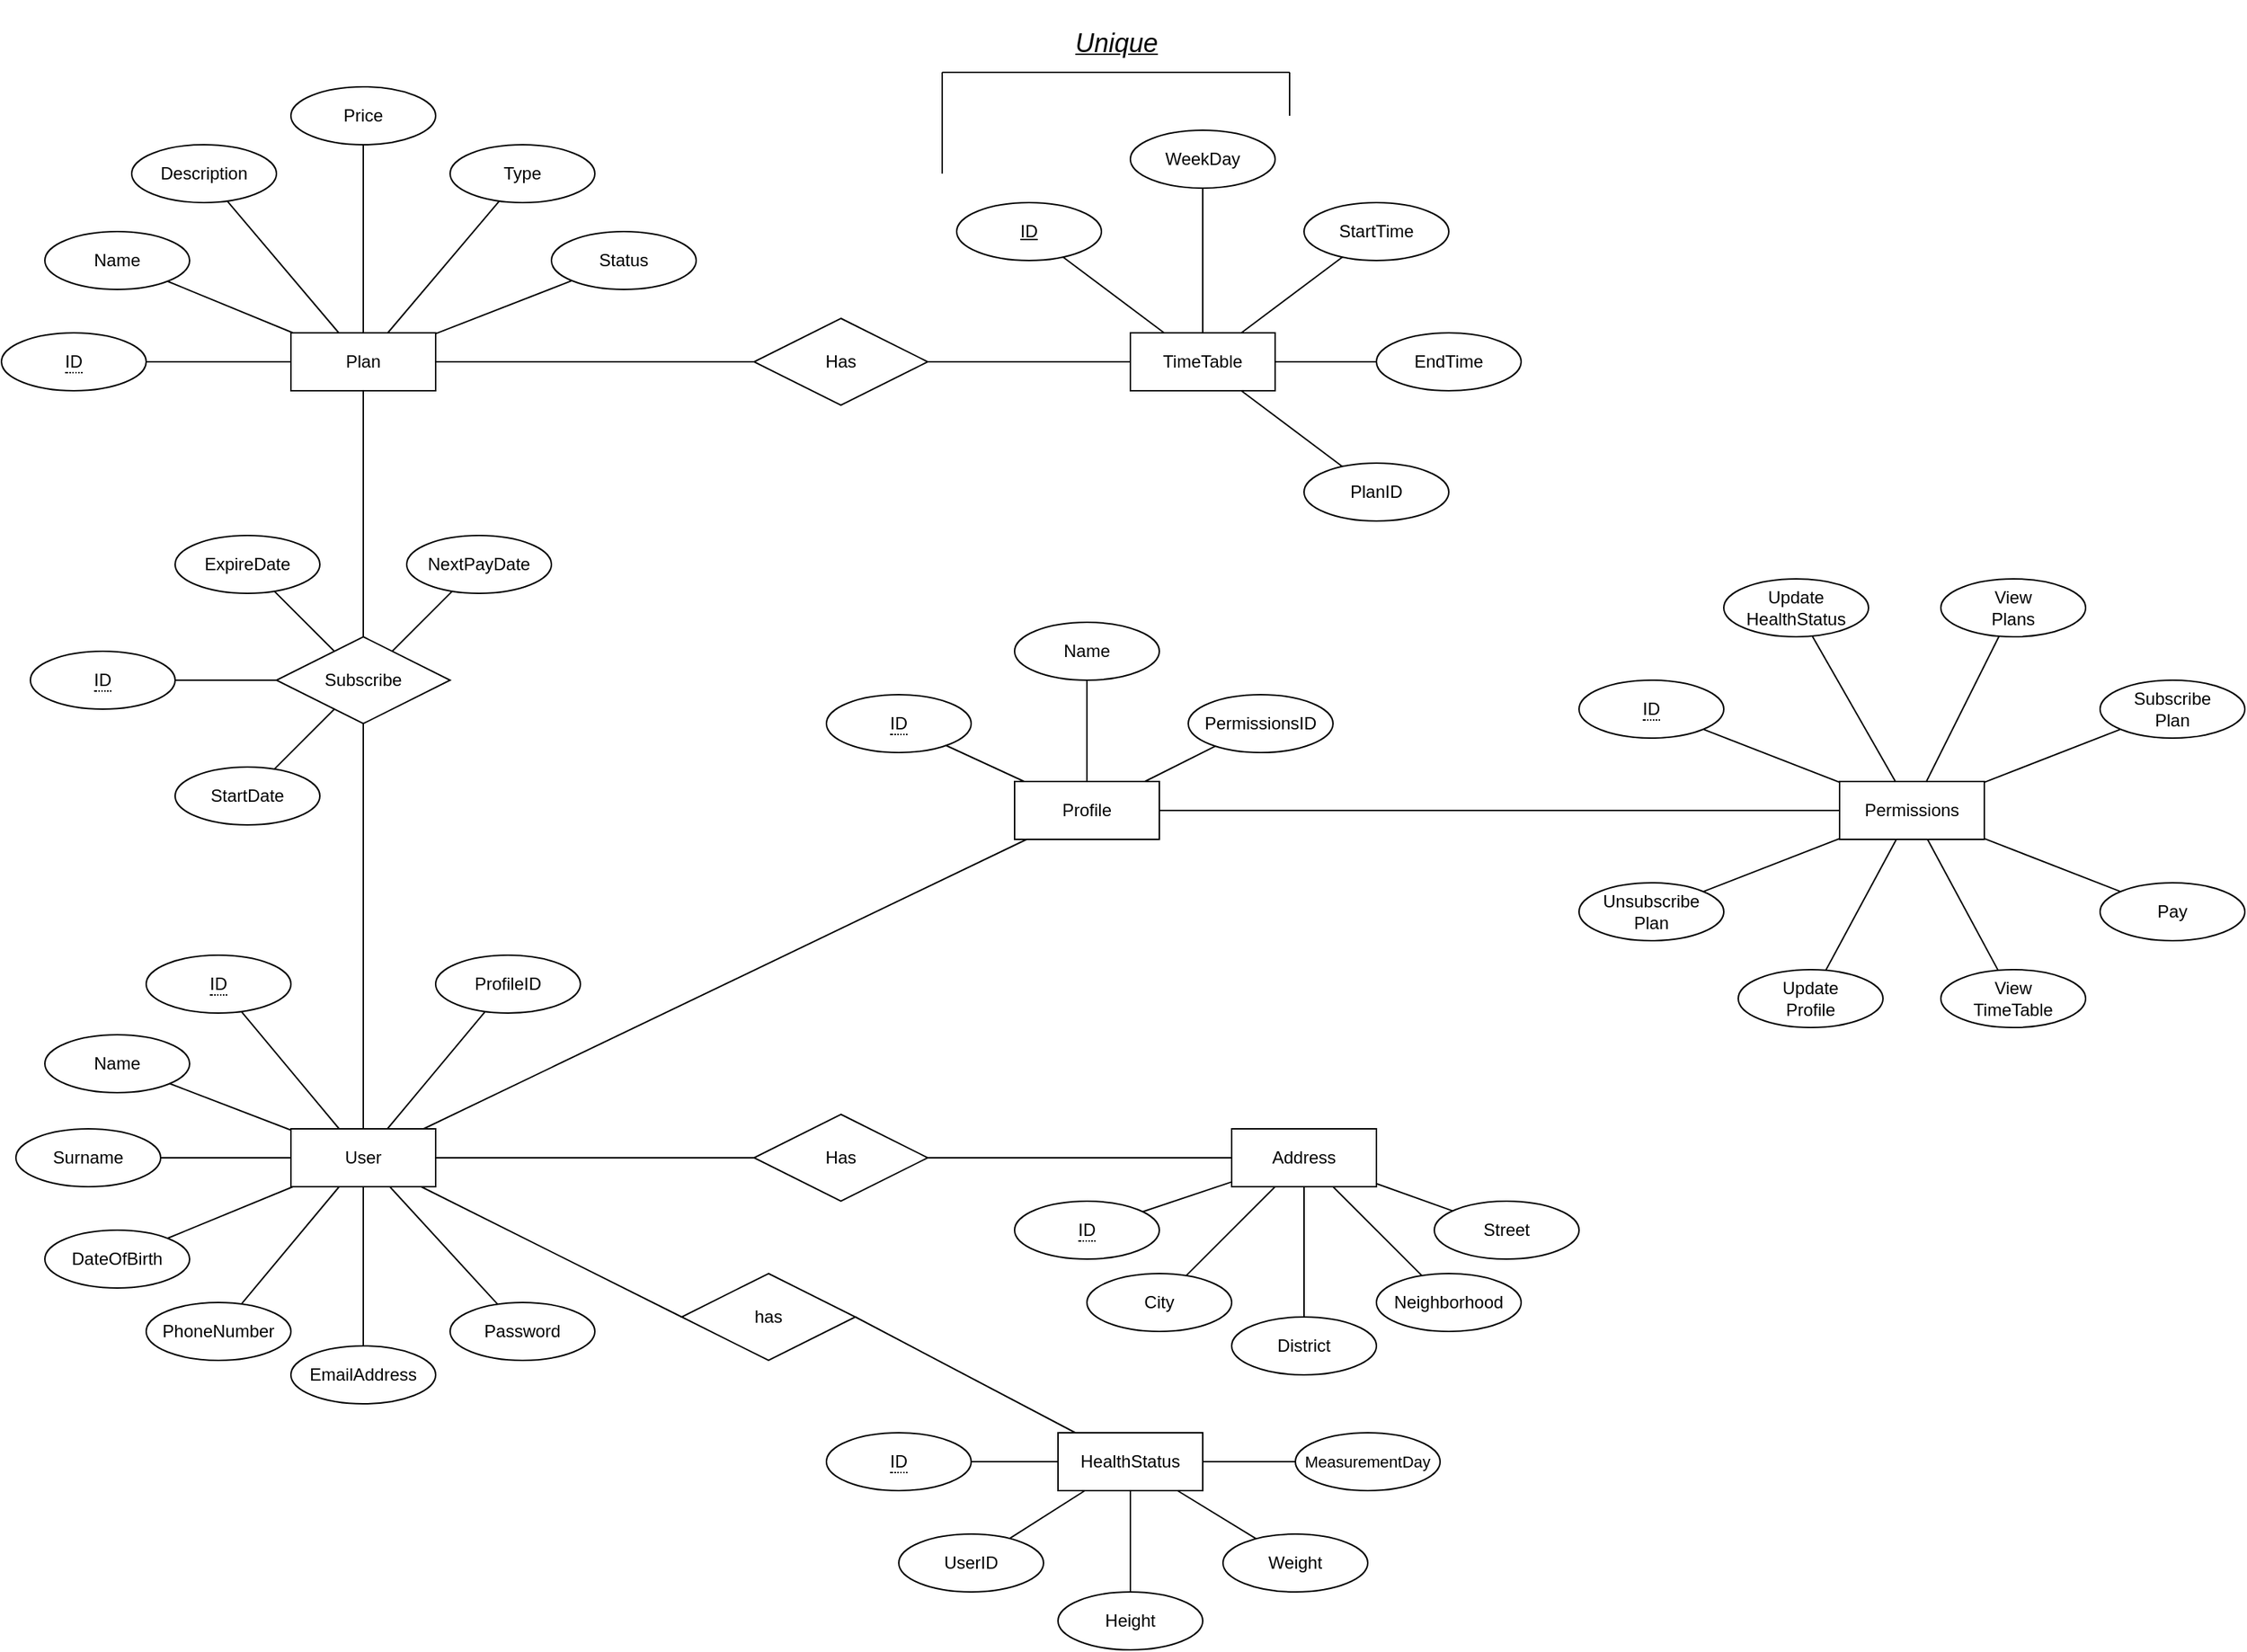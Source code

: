 <mxfile version="22.1.11" type="github">
  <diagram name="Page-1" id="OYEd1laLnUiEeWxBfotK">
    <mxGraphModel dx="2047" dy="1782" grid="1" gridSize="10" guides="1" tooltips="1" connect="1" arrows="1" fold="1" page="1" pageScale="1" pageWidth="827" pageHeight="1169" math="0" shadow="0">
      <root>
        <mxCell id="0" />
        <mxCell id="1" parent="0" />
        <mxCell id="ZsojzR8B1eiomDhqGxiO-1" value="User" style="whiteSpace=wrap;html=1;align=center;" parent="1" vertex="1">
          <mxGeometry x="-280" y="630" width="100" height="40" as="geometry" />
        </mxCell>
        <mxCell id="ZsojzR8B1eiomDhqGxiO-2" value="" style="endArrow=none;html=1;rounded=0;" parent="1" source="ZsojzR8B1eiomDhqGxiO-3" target="ZsojzR8B1eiomDhqGxiO-1" edge="1">
          <mxGeometry relative="1" as="geometry">
            <mxPoint x="-340" y="650" as="sourcePoint" />
            <mxPoint x="-190" y="700" as="targetPoint" />
          </mxGeometry>
        </mxCell>
        <mxCell id="ZsojzR8B1eiomDhqGxiO-3" value="&lt;span style=&quot;border-bottom: 1px dotted&quot;&gt;ID&lt;/span&gt;" style="ellipse;whiteSpace=wrap;html=1;align=center;" parent="1" vertex="1">
          <mxGeometry x="-380" y="510" width="100" height="40" as="geometry" />
        </mxCell>
        <mxCell id="ZsojzR8B1eiomDhqGxiO-4" value="Surname" style="ellipse;whiteSpace=wrap;html=1;align=center;" parent="1" vertex="1">
          <mxGeometry x="-470" y="630" width="100" height="40" as="geometry" />
        </mxCell>
        <mxCell id="ZsojzR8B1eiomDhqGxiO-5" value="" style="endArrow=none;html=1;rounded=0;" parent="1" source="ZsojzR8B1eiomDhqGxiO-4" target="ZsojzR8B1eiomDhqGxiO-1" edge="1">
          <mxGeometry relative="1" as="geometry">
            <mxPoint x="-400" y="720" as="sourcePoint" />
            <mxPoint x="-240" y="720" as="targetPoint" />
          </mxGeometry>
        </mxCell>
        <mxCell id="ZsojzR8B1eiomDhqGxiO-6" value="DateOfBirth" style="ellipse;whiteSpace=wrap;html=1;align=center;" parent="1" vertex="1">
          <mxGeometry x="-450" y="700" width="100" height="40" as="geometry" />
        </mxCell>
        <mxCell id="ZsojzR8B1eiomDhqGxiO-7" value="" style="endArrow=none;html=1;rounded=0;" parent="1" source="ZsojzR8B1eiomDhqGxiO-6" target="ZsojzR8B1eiomDhqGxiO-1" edge="1">
          <mxGeometry relative="1" as="geometry">
            <mxPoint x="-304" y="741" as="sourcePoint" />
            <mxPoint x="-255" y="681" as="targetPoint" />
          </mxGeometry>
        </mxCell>
        <mxCell id="ZsojzR8B1eiomDhqGxiO-8" value="EmailAddress" style="ellipse;whiteSpace=wrap;html=1;align=center;" parent="1" vertex="1">
          <mxGeometry x="-280" y="780" width="100" height="40" as="geometry" />
        </mxCell>
        <mxCell id="ZsojzR8B1eiomDhqGxiO-9" value="" style="endArrow=none;html=1;rounded=0;" parent="1" source="ZsojzR8B1eiomDhqGxiO-8" target="ZsojzR8B1eiomDhqGxiO-1" edge="1">
          <mxGeometry relative="1" as="geometry">
            <mxPoint x="-303" y="713" as="sourcePoint" />
            <mxPoint x="-251" y="680" as="targetPoint" />
          </mxGeometry>
        </mxCell>
        <mxCell id="ZsojzR8B1eiomDhqGxiO-10" value="PhoneNumber" style="ellipse;whiteSpace=wrap;html=1;align=center;" parent="1" vertex="1">
          <mxGeometry x="-380" y="750" width="100" height="40" as="geometry" />
        </mxCell>
        <mxCell id="ZsojzR8B1eiomDhqGxiO-11" value="" style="endArrow=none;html=1;rounded=0;" parent="1" source="ZsojzR8B1eiomDhqGxiO-1" target="ZsojzR8B1eiomDhqGxiO-10" edge="1">
          <mxGeometry relative="1" as="geometry">
            <mxPoint x="-170" y="650" as="sourcePoint" />
            <mxPoint x="-110" y="649.89" as="targetPoint" />
          </mxGeometry>
        </mxCell>
        <mxCell id="ZsojzR8B1eiomDhqGxiO-12" value="Name" style="ellipse;whiteSpace=wrap;html=1;align=center;" parent="1" vertex="1">
          <mxGeometry x="-450" y="565" width="100" height="40" as="geometry" />
        </mxCell>
        <mxCell id="ZsojzR8B1eiomDhqGxiO-13" value="" style="endArrow=none;html=1;rounded=0;" parent="1" source="ZsojzR8B1eiomDhqGxiO-12" target="ZsojzR8B1eiomDhqGxiO-1" edge="1">
          <mxGeometry relative="1" as="geometry">
            <mxPoint x="-320" y="660" as="sourcePoint" />
            <mxPoint x="-270" y="660" as="targetPoint" />
          </mxGeometry>
        </mxCell>
        <mxCell id="ZsojzR8B1eiomDhqGxiO-16" value="" style="endArrow=none;html=1;rounded=0;" parent="1" source="ZsojzR8B1eiomDhqGxiO-1" target="ZsojzR8B1eiomDhqGxiO-17" edge="1">
          <mxGeometry relative="1" as="geometry">
            <mxPoint x="-150" y="580" as="sourcePoint" />
            <mxPoint x="50" y="650" as="targetPoint" />
          </mxGeometry>
        </mxCell>
        <mxCell id="ZsojzR8B1eiomDhqGxiO-17" value="Has" style="shape=rhombus;perimeter=rhombusPerimeter;whiteSpace=wrap;html=1;align=center;" parent="1" vertex="1">
          <mxGeometry x="40" y="620" width="120" height="60" as="geometry" />
        </mxCell>
        <mxCell id="ZsojzR8B1eiomDhqGxiO-18" value="Address" style="whiteSpace=wrap;html=1;align=center;" parent="1" vertex="1">
          <mxGeometry x="370" y="630" width="100" height="40" as="geometry" />
        </mxCell>
        <mxCell id="ZsojzR8B1eiomDhqGxiO-19" value="" style="endArrow=none;html=1;rounded=0;" parent="1" source="ZsojzR8B1eiomDhqGxiO-17" target="ZsojzR8B1eiomDhqGxiO-18" edge="1">
          <mxGeometry relative="1" as="geometry">
            <mxPoint x="140" y="650" as="sourcePoint" />
            <mxPoint x="80" y="660" as="targetPoint" />
          </mxGeometry>
        </mxCell>
        <mxCell id="ZsojzR8B1eiomDhqGxiO-20" value="District" style="ellipse;whiteSpace=wrap;html=1;align=center;" parent="1" vertex="1">
          <mxGeometry x="370" y="760" width="100" height="40" as="geometry" />
        </mxCell>
        <mxCell id="ZsojzR8B1eiomDhqGxiO-21" value="Street" style="ellipse;whiteSpace=wrap;html=1;align=center;" parent="1" vertex="1">
          <mxGeometry x="510" y="680" width="100" height="40" as="geometry" />
        </mxCell>
        <mxCell id="ZsojzR8B1eiomDhqGxiO-22" value="City" style="ellipse;whiteSpace=wrap;html=1;align=center;" parent="1" vertex="1">
          <mxGeometry x="270" y="730" width="100" height="40" as="geometry" />
        </mxCell>
        <mxCell id="ZsojzR8B1eiomDhqGxiO-23" value="&lt;span style=&quot;border-bottom: 1px dotted&quot;&gt;ID&lt;/span&gt;" style="ellipse;whiteSpace=wrap;html=1;align=center;" parent="1" vertex="1">
          <mxGeometry x="220" y="680" width="100" height="40" as="geometry" />
        </mxCell>
        <mxCell id="ZsojzR8B1eiomDhqGxiO-24" value="Neighborhood" style="ellipse;whiteSpace=wrap;html=1;align=center;" parent="1" vertex="1">
          <mxGeometry x="470" y="730" width="100" height="40" as="geometry" />
        </mxCell>
        <mxCell id="ZsojzR8B1eiomDhqGxiO-25" value="" style="endArrow=none;html=1;rounded=0;" parent="1" source="ZsojzR8B1eiomDhqGxiO-23" target="ZsojzR8B1eiomDhqGxiO-18" edge="1">
          <mxGeometry relative="1" as="geometry">
            <mxPoint x="200" y="660" as="sourcePoint" />
            <mxPoint x="380" y="660" as="targetPoint" />
          </mxGeometry>
        </mxCell>
        <mxCell id="ZsojzR8B1eiomDhqGxiO-26" value="" style="endArrow=none;html=1;rounded=0;" parent="1" source="ZsojzR8B1eiomDhqGxiO-22" target="ZsojzR8B1eiomDhqGxiO-18" edge="1">
          <mxGeometry relative="1" as="geometry">
            <mxPoint x="319" y="697" as="sourcePoint" />
            <mxPoint x="380" y="677" as="targetPoint" />
          </mxGeometry>
        </mxCell>
        <mxCell id="ZsojzR8B1eiomDhqGxiO-27" value="" style="endArrow=none;html=1;rounded=0;" parent="1" source="ZsojzR8B1eiomDhqGxiO-20" target="ZsojzR8B1eiomDhqGxiO-18" edge="1">
          <mxGeometry relative="1" as="geometry">
            <mxPoint x="349" y="741" as="sourcePoint" />
            <mxPoint x="410" y="680" as="targetPoint" />
          </mxGeometry>
        </mxCell>
        <mxCell id="ZsojzR8B1eiomDhqGxiO-28" value="" style="endArrow=none;html=1;rounded=0;" parent="1" source="ZsojzR8B1eiomDhqGxiO-24" target="ZsojzR8B1eiomDhqGxiO-18" edge="1">
          <mxGeometry relative="1" as="geometry">
            <mxPoint x="430" y="770" as="sourcePoint" />
            <mxPoint x="430" y="680" as="targetPoint" />
          </mxGeometry>
        </mxCell>
        <mxCell id="ZsojzR8B1eiomDhqGxiO-29" value="" style="endArrow=none;html=1;rounded=0;" parent="1" source="ZsojzR8B1eiomDhqGxiO-21" target="ZsojzR8B1eiomDhqGxiO-18" edge="1">
          <mxGeometry relative="1" as="geometry">
            <mxPoint x="520" y="742" as="sourcePoint" />
            <mxPoint x="452" y="680" as="targetPoint" />
          </mxGeometry>
        </mxCell>
        <mxCell id="ZsojzR8B1eiomDhqGxiO-30" value="Subscribe" style="shape=rhombus;perimeter=rhombusPerimeter;whiteSpace=wrap;html=1;align=center;" parent="1" vertex="1">
          <mxGeometry x="-290" y="290" width="120" height="60" as="geometry" />
        </mxCell>
        <mxCell id="ZsojzR8B1eiomDhqGxiO-31" value="" style="endArrow=none;html=1;rounded=0;" parent="1" source="ZsojzR8B1eiomDhqGxiO-1" target="ZsojzR8B1eiomDhqGxiO-30" edge="1">
          <mxGeometry relative="1" as="geometry">
            <mxPoint x="-170" y="660" as="sourcePoint" />
            <mxPoint x="80" y="660" as="targetPoint" />
          </mxGeometry>
        </mxCell>
        <mxCell id="ZsojzR8B1eiomDhqGxiO-32" value="Plan" style="whiteSpace=wrap;html=1;align=center;" parent="1" vertex="1">
          <mxGeometry x="-280" y="80" width="100" height="40" as="geometry" />
        </mxCell>
        <mxCell id="ZsojzR8B1eiomDhqGxiO-33" value="" style="endArrow=none;html=1;rounded=0;" parent="1" source="ZsojzR8B1eiomDhqGxiO-30" target="ZsojzR8B1eiomDhqGxiO-32" edge="1">
          <mxGeometry relative="1" as="geometry">
            <mxPoint x="-120" y="420" as="sourcePoint" />
            <mxPoint x="-220" y="420" as="targetPoint" />
          </mxGeometry>
        </mxCell>
        <mxCell id="ZsojzR8B1eiomDhqGxiO-34" value="&lt;span style=&quot;border-bottom: 1px dotted&quot;&gt;ID&lt;/span&gt;" style="ellipse;whiteSpace=wrap;html=1;align=center;" parent="1" vertex="1">
          <mxGeometry x="-480" y="80" width="100" height="40" as="geometry" />
        </mxCell>
        <mxCell id="ZsojzR8B1eiomDhqGxiO-35" value="" style="endArrow=none;html=1;rounded=0;" parent="1" source="ZsojzR8B1eiomDhqGxiO-34" target="ZsojzR8B1eiomDhqGxiO-32" edge="1">
          <mxGeometry relative="1" as="geometry">
            <mxPoint x="-390" y="660" as="sourcePoint" />
            <mxPoint x="-270" y="660" as="targetPoint" />
          </mxGeometry>
        </mxCell>
        <mxCell id="ZsojzR8B1eiomDhqGxiO-36" value="Name" style="ellipse;whiteSpace=wrap;html=1;align=center;" parent="1" vertex="1">
          <mxGeometry x="-450" y="10" width="100" height="40" as="geometry" />
        </mxCell>
        <mxCell id="ZsojzR8B1eiomDhqGxiO-37" value="" style="endArrow=none;html=1;rounded=0;" parent="1" source="ZsojzR8B1eiomDhqGxiO-36" target="ZsojzR8B1eiomDhqGxiO-32" edge="1">
          <mxGeometry relative="1" as="geometry">
            <mxPoint x="-380" y="110" as="sourcePoint" />
            <mxPoint x="-270" y="110" as="targetPoint" />
          </mxGeometry>
        </mxCell>
        <mxCell id="ZsojzR8B1eiomDhqGxiO-38" value="Description" style="ellipse;whiteSpace=wrap;html=1;align=center;" parent="1" vertex="1">
          <mxGeometry x="-390" y="-50" width="100" height="40" as="geometry" />
        </mxCell>
        <mxCell id="ZsojzR8B1eiomDhqGxiO-39" value="" style="endArrow=none;html=1;rounded=0;" parent="1" source="ZsojzR8B1eiomDhqGxiO-38" target="ZsojzR8B1eiomDhqGxiO-32" edge="1">
          <mxGeometry relative="1" as="geometry">
            <mxPoint x="-358" y="45" as="sourcePoint" />
            <mxPoint x="-263" y="90" as="targetPoint" />
          </mxGeometry>
        </mxCell>
        <mxCell id="ZsojzR8B1eiomDhqGxiO-40" value="Price" style="ellipse;whiteSpace=wrap;html=1;align=center;" parent="1" vertex="1">
          <mxGeometry x="-280" y="-90" width="100" height="40" as="geometry" />
        </mxCell>
        <mxCell id="ZsojzR8B1eiomDhqGxiO-41" value="" style="endArrow=none;html=1;rounded=0;" parent="1" source="ZsojzR8B1eiomDhqGxiO-40" target="ZsojzR8B1eiomDhqGxiO-32" edge="1">
          <mxGeometry relative="1" as="geometry">
            <mxPoint x="-306" y="-11" as="sourcePoint" />
            <mxPoint x="-234" y="90" as="targetPoint" />
          </mxGeometry>
        </mxCell>
        <mxCell id="ZsojzR8B1eiomDhqGxiO-42" value="Type" style="ellipse;whiteSpace=wrap;html=1;align=center;" parent="1" vertex="1">
          <mxGeometry x="-170" y="-50" width="100" height="40" as="geometry" />
        </mxCell>
        <mxCell id="ZsojzR8B1eiomDhqGxiO-43" value="" style="endArrow=none;html=1;rounded=0;" parent="1" source="ZsojzR8B1eiomDhqGxiO-42" target="ZsojzR8B1eiomDhqGxiO-32" edge="1">
          <mxGeometry relative="1" as="geometry">
            <mxPoint x="-220" y="-40" as="sourcePoint" />
            <mxPoint x="-220" y="90" as="targetPoint" />
          </mxGeometry>
        </mxCell>
        <mxCell id="ZsojzR8B1eiomDhqGxiO-44" value="&lt;span style=&quot;border-bottom: 1px dotted&quot;&gt;ID&lt;/span&gt;" style="ellipse;whiteSpace=wrap;html=1;align=center;" parent="1" vertex="1">
          <mxGeometry x="-460" y="300" width="100" height="40" as="geometry" />
        </mxCell>
        <mxCell id="ZsojzR8B1eiomDhqGxiO-45" value="" style="endArrow=none;html=1;rounded=0;" parent="1" source="ZsojzR8B1eiomDhqGxiO-44" target="ZsojzR8B1eiomDhqGxiO-30" edge="1">
          <mxGeometry relative="1" as="geometry">
            <mxPoint x="-370" y="50" as="sourcePoint" />
            <mxPoint x="-270" y="50" as="targetPoint" />
          </mxGeometry>
        </mxCell>
        <mxCell id="ZsojzR8B1eiomDhqGxiO-46" value="StartDate" style="ellipse;whiteSpace=wrap;html=1;align=center;" parent="1" vertex="1">
          <mxGeometry x="-360" y="380" width="100" height="40" as="geometry" />
        </mxCell>
        <mxCell id="ZsojzR8B1eiomDhqGxiO-47" value="" style="endArrow=none;html=1;rounded=0;" parent="1" source="ZsojzR8B1eiomDhqGxiO-46" target="ZsojzR8B1eiomDhqGxiO-30" edge="1">
          <mxGeometry relative="1" as="geometry">
            <mxPoint x="-370" y="330" as="sourcePoint" />
            <mxPoint x="-280" y="330" as="targetPoint" />
          </mxGeometry>
        </mxCell>
        <mxCell id="ZsojzR8B1eiomDhqGxiO-48" value="ExpireDate" style="ellipse;whiteSpace=wrap;html=1;align=center;" parent="1" vertex="1">
          <mxGeometry x="-360" y="220" width="100" height="40" as="geometry" />
        </mxCell>
        <mxCell id="ZsojzR8B1eiomDhqGxiO-49" value="" style="endArrow=none;html=1;rounded=0;" parent="1" source="ZsojzR8B1eiomDhqGxiO-48" target="ZsojzR8B1eiomDhqGxiO-30" edge="1">
          <mxGeometry relative="1" as="geometry">
            <mxPoint x="-318" y="412" as="sourcePoint" />
            <mxPoint x="-242" y="349" as="targetPoint" />
          </mxGeometry>
        </mxCell>
        <mxCell id="ZsojzR8B1eiomDhqGxiO-50" value="Status" style="ellipse;whiteSpace=wrap;html=1;align=center;" parent="1" vertex="1">
          <mxGeometry x="-100" y="10" width="100" height="40" as="geometry" />
        </mxCell>
        <mxCell id="ZsojzR8B1eiomDhqGxiO-51" value="" style="endArrow=none;html=1;rounded=0;" parent="1" source="ZsojzR8B1eiomDhqGxiO-50" target="ZsojzR8B1eiomDhqGxiO-32" edge="1">
          <mxGeometry relative="1" as="geometry">
            <mxPoint x="-126" y="-1" as="sourcePoint" />
            <mxPoint x="-203" y="90" as="targetPoint" />
          </mxGeometry>
        </mxCell>
        <mxCell id="ZsojzR8B1eiomDhqGxiO-52" value="NextPayDate" style="ellipse;whiteSpace=wrap;html=1;align=center;" parent="1" vertex="1">
          <mxGeometry x="-200" y="220" width="100" height="40" as="geometry" />
        </mxCell>
        <mxCell id="ZsojzR8B1eiomDhqGxiO-55" value="" style="endArrow=none;html=1;rounded=0;" parent="1" source="ZsojzR8B1eiomDhqGxiO-52" target="ZsojzR8B1eiomDhqGxiO-30" edge="1">
          <mxGeometry relative="1" as="geometry">
            <mxPoint x="-122" y="412" as="sourcePoint" />
            <mxPoint x="-197" y="349" as="targetPoint" />
          </mxGeometry>
        </mxCell>
        <mxCell id="25VC9tN5_Tj0nI5pvOWB-1" value="TimeTable" style="whiteSpace=wrap;html=1;align=center;" parent="1" vertex="1">
          <mxGeometry x="300" y="80" width="100" height="40" as="geometry" />
        </mxCell>
        <mxCell id="25VC9tN5_Tj0nI5pvOWB-8" value="EndTime" style="ellipse;whiteSpace=wrap;html=1;align=center;" parent="1" vertex="1">
          <mxGeometry x="470" y="80" width="100" height="40" as="geometry" />
        </mxCell>
        <mxCell id="25VC9tN5_Tj0nI5pvOWB-10" value="" style="endArrow=none;html=1;rounded=0;" parent="1" source="25VC9tN5_Tj0nI5pvOWB-8" target="25VC9tN5_Tj0nI5pvOWB-1" edge="1">
          <mxGeometry relative="1" as="geometry">
            <mxPoint x="520" y="110" as="sourcePoint" />
            <mxPoint x="410" y="110" as="targetPoint" />
          </mxGeometry>
        </mxCell>
        <mxCell id="25VC9tN5_Tj0nI5pvOWB-13" value="StartTime" style="ellipse;whiteSpace=wrap;html=1;align=center;" parent="1" vertex="1">
          <mxGeometry x="420" y="-10" width="100" height="40" as="geometry" />
        </mxCell>
        <mxCell id="25VC9tN5_Tj0nI5pvOWB-14" value="" style="endArrow=none;html=1;rounded=0;" parent="1" source="25VC9tN5_Tj0nI5pvOWB-13" target="25VC9tN5_Tj0nI5pvOWB-1" edge="1">
          <mxGeometry relative="1" as="geometry">
            <mxPoint x="504" y="54" as="sourcePoint" />
            <mxPoint x="410" y="91" as="targetPoint" />
          </mxGeometry>
        </mxCell>
        <mxCell id="25VC9tN5_Tj0nI5pvOWB-17" value="Has" style="shape=rhombus;perimeter=rhombusPerimeter;whiteSpace=wrap;html=1;align=center;" parent="1" vertex="1">
          <mxGeometry x="40" y="70" width="120" height="60" as="geometry" />
        </mxCell>
        <mxCell id="25VC9tN5_Tj0nI5pvOWB-18" value="" style="endArrow=none;html=1;rounded=0;" parent="1" source="25VC9tN5_Tj0nI5pvOWB-17" target="ZsojzR8B1eiomDhqGxiO-32" edge="1">
          <mxGeometry relative="1" as="geometry">
            <mxPoint x="-76" y="54" as="sourcePoint" />
            <mxPoint x="-170" y="91" as="targetPoint" />
          </mxGeometry>
        </mxCell>
        <mxCell id="25VC9tN5_Tj0nI5pvOWB-19" value="" style="endArrow=none;html=1;rounded=0;" parent="1" source="25VC9tN5_Tj0nI5pvOWB-1" target="25VC9tN5_Tj0nI5pvOWB-17" edge="1">
          <mxGeometry relative="1" as="geometry">
            <mxPoint x="40" y="110" as="sourcePoint" />
            <mxPoint x="140" y="100" as="targetPoint" />
          </mxGeometry>
        </mxCell>
        <mxCell id="25VC9tN5_Tj0nI5pvOWB-23" value="WeekDay" style="ellipse;whiteSpace=wrap;html=1;align=center;" parent="1" vertex="1">
          <mxGeometry x="300" y="-60" width="100" height="40" as="geometry" />
        </mxCell>
        <mxCell id="25VC9tN5_Tj0nI5pvOWB-25" value="&lt;u&gt;ID&lt;/u&gt;" style="ellipse;whiteSpace=wrap;html=1;align=center;" parent="1" vertex="1">
          <mxGeometry x="180" y="-10" width="100" height="40" as="geometry" />
        </mxCell>
        <mxCell id="25VC9tN5_Tj0nI5pvOWB-28" value="" style="endArrow=none;html=1;rounded=0;" parent="1" source="25VC9tN5_Tj0nI5pvOWB-25" target="25VC9tN5_Tj0nI5pvOWB-1" edge="1">
          <mxGeometry relative="1" as="geometry">
            <mxPoint x="458" y="28" as="sourcePoint" />
            <mxPoint x="384" y="90" as="targetPoint" />
          </mxGeometry>
        </mxCell>
        <mxCell id="25VC9tN5_Tj0nI5pvOWB-29" value="" style="endArrow=none;html=1;rounded=0;" parent="1" source="25VC9tN5_Tj0nI5pvOWB-23" target="25VC9tN5_Tj0nI5pvOWB-1" edge="1">
          <mxGeometry relative="1" as="geometry">
            <mxPoint x="458" y="28" as="sourcePoint" />
            <mxPoint x="384" y="90" as="targetPoint" />
          </mxGeometry>
        </mxCell>
        <mxCell id="25VC9tN5_Tj0nI5pvOWB-30" value="has" style="shape=rhombus;perimeter=rhombusPerimeter;whiteSpace=wrap;html=1;align=center;" parent="1" vertex="1">
          <mxGeometry x="-10" y="730" width="120" height="60" as="geometry" />
        </mxCell>
        <mxCell id="25VC9tN5_Tj0nI5pvOWB-31" value="" style="endArrow=none;html=1;rounded=0;entryX=0;entryY=0.5;entryDx=0;entryDy=0;" parent="1" source="ZsojzR8B1eiomDhqGxiO-1" target="25VC9tN5_Tj0nI5pvOWB-30" edge="1">
          <mxGeometry relative="1" as="geometry">
            <mxPoint x="-170" y="660" as="sourcePoint" />
            <mxPoint x="80" y="660" as="targetPoint" />
          </mxGeometry>
        </mxCell>
        <mxCell id="25VC9tN5_Tj0nI5pvOWB-32" value="" style="endArrow=none;html=1;rounded=0;exitX=1;exitY=0.5;exitDx=0;exitDy=0;" parent="1" source="25VC9tN5_Tj0nI5pvOWB-30" target="25VC9tN5_Tj0nI5pvOWB-33" edge="1">
          <mxGeometry relative="1" as="geometry">
            <mxPoint x="-191" y="680" as="sourcePoint" />
            <mxPoint x="230" y="890" as="targetPoint" />
          </mxGeometry>
        </mxCell>
        <mxCell id="25VC9tN5_Tj0nI5pvOWB-33" value="HealthStatus" style="whiteSpace=wrap;html=1;align=center;" parent="1" vertex="1">
          <mxGeometry x="250" y="840" width="100" height="40" as="geometry" />
        </mxCell>
        <mxCell id="25VC9tN5_Tj0nI5pvOWB-34" value="&lt;span style=&quot;border-bottom: 1px dotted&quot;&gt;ID&lt;/span&gt;" style="ellipse;whiteSpace=wrap;html=1;align=center;" parent="1" vertex="1">
          <mxGeometry x="90" y="840" width="100" height="40" as="geometry" />
        </mxCell>
        <mxCell id="25VC9tN5_Tj0nI5pvOWB-35" value="" style="endArrow=none;html=1;rounded=0;" parent="1" edge="1">
          <mxGeometry width="50" height="50" relative="1" as="geometry">
            <mxPoint x="170" y="-30" as="sourcePoint" />
            <mxPoint x="170" y="-100" as="targetPoint" />
          </mxGeometry>
        </mxCell>
        <mxCell id="25VC9tN5_Tj0nI5pvOWB-36" value="" style="endArrow=none;html=1;rounded=0;" parent="1" edge="1">
          <mxGeometry width="50" height="50" relative="1" as="geometry">
            <mxPoint x="170" y="-100" as="sourcePoint" />
            <mxPoint x="410" y="-100" as="targetPoint" />
            <Array as="points">
              <mxPoint x="294" y="-100" />
            </Array>
          </mxGeometry>
        </mxCell>
        <mxCell id="25VC9tN5_Tj0nI5pvOWB-37" value="" style="endArrow=none;html=1;rounded=0;" parent="1" edge="1">
          <mxGeometry width="50" height="50" relative="1" as="geometry">
            <mxPoint x="410" y="-70" as="sourcePoint" />
            <mxPoint x="410" y="-100" as="targetPoint" />
          </mxGeometry>
        </mxCell>
        <mxCell id="25VC9tN5_Tj0nI5pvOWB-39" value="&lt;h2&gt;&lt;span style=&quot;font-weight: normal;&quot;&gt;&lt;i&gt;&lt;u&gt;Unique&lt;/u&gt;&lt;/i&gt;&lt;/span&gt;&lt;/h2&gt;" style="text;html=1;align=center;verticalAlign=middle;resizable=0;points=[];autosize=1;strokeColor=none;fillColor=none;" parent="1" vertex="1">
          <mxGeometry x="250" y="-150" width="80" height="60" as="geometry" />
        </mxCell>
        <mxCell id="25VC9tN5_Tj0nI5pvOWB-40" value="Height" style="ellipse;whiteSpace=wrap;html=1;align=center;" parent="1" vertex="1">
          <mxGeometry x="250" y="950" width="100" height="40" as="geometry" />
        </mxCell>
        <mxCell id="25VC9tN5_Tj0nI5pvOWB-41" value="" style="endArrow=none;html=1;rounded=0;" parent="1" source="25VC9tN5_Tj0nI5pvOWB-34" target="25VC9tN5_Tj0nI5pvOWB-33" edge="1">
          <mxGeometry relative="1" as="geometry">
            <mxPoint x="150" y="760" as="sourcePoint" />
            <mxPoint x="281" y="850" as="targetPoint" />
          </mxGeometry>
        </mxCell>
        <mxCell id="25VC9tN5_Tj0nI5pvOWB-42" value="" style="endArrow=none;html=1;rounded=0;" parent="1" source="25VC9tN5_Tj0nI5pvOWB-40" target="25VC9tN5_Tj0nI5pvOWB-33" edge="1">
          <mxGeometry relative="1" as="geometry">
            <mxPoint x="210" y="870" as="sourcePoint" />
            <mxPoint x="260" y="870" as="targetPoint" />
          </mxGeometry>
        </mxCell>
        <mxCell id="25VC9tN5_Tj0nI5pvOWB-43" value="Weight" style="ellipse;whiteSpace=wrap;html=1;align=center;" parent="1" vertex="1">
          <mxGeometry x="364" y="910" width="100" height="40" as="geometry" />
        </mxCell>
        <mxCell id="25VC9tN5_Tj0nI5pvOWB-44" value="" style="endArrow=none;html=1;rounded=0;" parent="1" source="25VC9tN5_Tj0nI5pvOWB-43" target="25VC9tN5_Tj0nI5pvOWB-33" edge="1">
          <mxGeometry relative="1" as="geometry">
            <mxPoint x="227" y="923" as="sourcePoint" />
            <mxPoint x="279" y="890" as="targetPoint" />
          </mxGeometry>
        </mxCell>
        <mxCell id="25VC9tN5_Tj0nI5pvOWB-66" value="PlanID" style="ellipse;whiteSpace=wrap;html=1;align=center;" parent="1" vertex="1">
          <mxGeometry x="420" y="170" width="100" height="40" as="geometry" />
        </mxCell>
        <mxCell id="25VC9tN5_Tj0nI5pvOWB-67" value="" style="endArrow=none;html=1;rounded=0;" parent="1" source="25VC9tN5_Tj0nI5pvOWB-1" target="25VC9tN5_Tj0nI5pvOWB-66" edge="1">
          <mxGeometry relative="1" as="geometry">
            <mxPoint x="264" y="38" as="sourcePoint" />
            <mxPoint x="333" y="90" as="targetPoint" />
          </mxGeometry>
        </mxCell>
        <mxCell id="bBlCwmy4jRDcRRGQVFYw-1" style="edgeStyle=orthogonalEdgeStyle;rounded=0;orthogonalLoop=1;jettySize=auto;html=1;exitX=0.5;exitY=1;exitDx=0;exitDy=0;" parent="1" source="ZsojzR8B1eiomDhqGxiO-8" target="ZsojzR8B1eiomDhqGxiO-8" edge="1">
          <mxGeometry relative="1" as="geometry" />
        </mxCell>
        <mxCell id="bBlCwmy4jRDcRRGQVFYw-3" value="UserID" style="ellipse;whiteSpace=wrap;html=1;align=center;" parent="1" vertex="1">
          <mxGeometry x="140" y="910" width="100" height="40" as="geometry" />
        </mxCell>
        <mxCell id="bBlCwmy4jRDcRRGQVFYw-4" value="" style="endArrow=none;html=1;rounded=0;" parent="1" source="bBlCwmy4jRDcRRGQVFYw-3" target="25VC9tN5_Tj0nI5pvOWB-33" edge="1">
          <mxGeometry relative="1" as="geometry">
            <mxPoint x="217" y="883" as="sourcePoint" />
            <mxPoint x="260" y="877" as="targetPoint" />
          </mxGeometry>
        </mxCell>
        <mxCell id="bBlCwmy4jRDcRRGQVFYw-5" value="&lt;p style=&quot;line-height: 120%; font-size: 11px;&quot;&gt;&lt;font style=&quot;font-size: 11px;&quot;&gt;MeasurementDay&lt;/font&gt;&lt;/p&gt;" style="ellipse;whiteSpace=wrap;html=1;align=center;" parent="1" vertex="1">
          <mxGeometry x="414" y="840" width="100" height="40" as="geometry" />
        </mxCell>
        <mxCell id="bBlCwmy4jRDcRRGQVFYw-6" value="" style="endArrow=none;html=1;rounded=0;" parent="1" source="25VC9tN5_Tj0nI5pvOWB-33" target="bBlCwmy4jRDcRRGQVFYw-5" edge="1">
          <mxGeometry relative="1" as="geometry">
            <mxPoint x="200" y="870" as="sourcePoint" />
            <mxPoint x="260" y="870" as="targetPoint" />
          </mxGeometry>
        </mxCell>
        <mxCell id="bBlCwmy4jRDcRRGQVFYw-51" value="Password" style="ellipse;whiteSpace=wrap;html=1;align=center;" parent="1" vertex="1">
          <mxGeometry x="-170" y="750" width="100" height="40" as="geometry" />
        </mxCell>
        <mxCell id="bBlCwmy4jRDcRRGQVFYw-52" value="" style="endArrow=none;html=1;rounded=0;" parent="1" source="bBlCwmy4jRDcRRGQVFYw-51" target="ZsojzR8B1eiomDhqGxiO-1" edge="1">
          <mxGeometry relative="1" as="geometry">
            <mxPoint x="-273" y="800" as="sourcePoint" />
            <mxPoint x="-227" y="680" as="targetPoint" />
          </mxGeometry>
        </mxCell>
        <mxCell id="bBlCwmy4jRDcRRGQVFYw-59" value="Permissions" style="whiteSpace=wrap;html=1;align=center;" parent="1" vertex="1">
          <mxGeometry x="790" y="390" width="100" height="40" as="geometry" />
        </mxCell>
        <mxCell id="bBlCwmy4jRDcRRGQVFYw-60" value="" style="endArrow=none;html=1;rounded=0;" parent="1" source="ZsojzR8B1eiomDhqGxiO-1" target="bBlCwmy4jRDcRRGQVFYw-91" edge="1">
          <mxGeometry relative="1" as="geometry">
            <mxPoint x="-220" y="640" as="sourcePoint" />
            <mxPoint x="190" y="440" as="targetPoint" />
          </mxGeometry>
        </mxCell>
        <mxCell id="bBlCwmy4jRDcRRGQVFYw-61" value="&lt;span style=&quot;border-bottom: 1px dotted&quot;&gt;ID&lt;/span&gt;" style="ellipse;whiteSpace=wrap;html=1;align=center;" parent="1" vertex="1">
          <mxGeometry x="610" y="320" width="100" height="40" as="geometry" />
        </mxCell>
        <mxCell id="bBlCwmy4jRDcRRGQVFYw-63" value="" style="endArrow=none;html=1;rounded=0;" parent="1" source="bBlCwmy4jRDcRRGQVFYw-61" target="bBlCwmy4jRDcRRGQVFYw-59" edge="1">
          <mxGeometry relative="1" as="geometry">
            <mxPoint x="350" y="580" as="sourcePoint" />
            <mxPoint x="399" y="670" as="targetPoint" />
          </mxGeometry>
        </mxCell>
        <mxCell id="bBlCwmy4jRDcRRGQVFYw-66" value="Update&lt;br&gt;HealthStatus" style="ellipse;whiteSpace=wrap;html=1;align=center;" parent="1" vertex="1">
          <mxGeometry x="710" y="250" width="100" height="40" as="geometry" />
        </mxCell>
        <mxCell id="bBlCwmy4jRDcRRGQVFYw-67" value="" style="endArrow=none;html=1;rounded=0;" parent="1" source="bBlCwmy4jRDcRRGQVFYw-66" target="bBlCwmy4jRDcRRGQVFYw-59" edge="1">
          <mxGeometry relative="1" as="geometry">
            <mxPoint x="764" y="358" as="sourcePoint" />
            <mxPoint x="823" y="400" as="targetPoint" />
          </mxGeometry>
        </mxCell>
        <mxCell id="bBlCwmy4jRDcRRGQVFYw-69" value="View&lt;br&gt;Plans" style="ellipse;whiteSpace=wrap;html=1;align=center;" parent="1" vertex="1">
          <mxGeometry x="860" y="250" width="100" height="40" as="geometry" />
        </mxCell>
        <mxCell id="bBlCwmy4jRDcRRGQVFYw-70" value="" style="endArrow=none;html=1;rounded=0;" parent="1" source="bBlCwmy4jRDcRRGQVFYw-69" target="bBlCwmy4jRDcRRGQVFYw-59" edge="1">
          <mxGeometry relative="1" as="geometry">
            <mxPoint x="850" y="300" as="sourcePoint" />
            <mxPoint x="850" y="400" as="targetPoint" />
          </mxGeometry>
        </mxCell>
        <mxCell id="bBlCwmy4jRDcRRGQVFYw-71" value="Subscribe&lt;br&gt;Plan" style="ellipse;whiteSpace=wrap;html=1;align=center;" parent="1" vertex="1">
          <mxGeometry x="970" y="320" width="100" height="40" as="geometry" />
        </mxCell>
        <mxCell id="bBlCwmy4jRDcRRGQVFYw-72" value="" style="endArrow=none;html=1;rounded=0;" parent="1" source="bBlCwmy4jRDcRRGQVFYw-71" target="bBlCwmy4jRDcRRGQVFYw-59" edge="1">
          <mxGeometry relative="1" as="geometry">
            <mxPoint x="766" y="319" as="sourcePoint" />
            <mxPoint x="840" y="400" as="targetPoint" />
          </mxGeometry>
        </mxCell>
        <mxCell id="bBlCwmy4jRDcRRGQVFYw-73" value="View&lt;br&gt;TimeTable" style="ellipse;whiteSpace=wrap;html=1;align=center;" parent="1" vertex="1">
          <mxGeometry x="860" y="520" width="100" height="40" as="geometry" />
        </mxCell>
        <mxCell id="bBlCwmy4jRDcRRGQVFYw-74" value="" style="endArrow=none;html=1;rounded=0;" parent="1" source="bBlCwmy4jRDcRRGQVFYw-73" target="bBlCwmy4jRDcRRGQVFYw-59" edge="1">
          <mxGeometry relative="1" as="geometry">
            <mxPoint x="850" y="280" as="sourcePoint" />
            <mxPoint x="850" y="400" as="targetPoint" />
          </mxGeometry>
        </mxCell>
        <mxCell id="bBlCwmy4jRDcRRGQVFYw-75" value="Pay" style="ellipse;whiteSpace=wrap;html=1;align=center;" parent="1" vertex="1">
          <mxGeometry x="970" y="460" width="100" height="40" as="geometry" />
        </mxCell>
        <mxCell id="bBlCwmy4jRDcRRGQVFYw-79" value="" style="endArrow=none;html=1;rounded=0;" parent="1" source="bBlCwmy4jRDcRRGQVFYw-75" target="bBlCwmy4jRDcRRGQVFYw-59" edge="1">
          <mxGeometry relative="1" as="geometry">
            <mxPoint x="968" y="374" as="sourcePoint" />
            <mxPoint x="900" y="401" as="targetPoint" />
          </mxGeometry>
        </mxCell>
        <mxCell id="bBlCwmy4jRDcRRGQVFYw-80" value="ProfileID" style="ellipse;whiteSpace=wrap;html=1;align=center;" parent="1" vertex="1">
          <mxGeometry x="-180" y="510" width="100" height="40" as="geometry" />
        </mxCell>
        <mxCell id="bBlCwmy4jRDcRRGQVFYw-81" value="" style="endArrow=none;html=1;rounded=0;" parent="1" source="bBlCwmy4jRDcRRGQVFYw-80" target="ZsojzR8B1eiomDhqGxiO-1" edge="1">
          <mxGeometry relative="1" as="geometry">
            <mxPoint x="-304" y="559" as="sourcePoint" />
            <mxPoint x="-237" y="640" as="targetPoint" />
          </mxGeometry>
        </mxCell>
        <mxCell id="bBlCwmy4jRDcRRGQVFYw-91" value="Profile" style="whiteSpace=wrap;html=1;align=center;" parent="1" vertex="1">
          <mxGeometry x="220" y="390" width="100" height="40" as="geometry" />
        </mxCell>
        <mxCell id="bBlCwmy4jRDcRRGQVFYw-93" value="&lt;span style=&quot;border-bottom: 1px dotted&quot;&gt;ID&lt;/span&gt;" style="ellipse;whiteSpace=wrap;html=1;align=center;" parent="1" vertex="1">
          <mxGeometry x="90" y="330" width="100" height="40" as="geometry" />
        </mxCell>
        <mxCell id="bBlCwmy4jRDcRRGQVFYw-94" value="" style="endArrow=none;html=1;rounded=0;" parent="1" source="bBlCwmy4jRDcRRGQVFYw-93" target="bBlCwmy4jRDcRRGQVFYw-91" edge="1">
          <mxGeometry relative="1" as="geometry">
            <mxPoint x="-175" y="620" as="sourcePoint" />
            <mxPoint x="235" y="440" as="targetPoint" />
          </mxGeometry>
        </mxCell>
        <mxCell id="bBlCwmy4jRDcRRGQVFYw-95" value="Name" style="ellipse;whiteSpace=wrap;html=1;align=center;" parent="1" vertex="1">
          <mxGeometry x="220" y="280" width="100" height="40" as="geometry" />
        </mxCell>
        <mxCell id="bBlCwmy4jRDcRRGQVFYw-96" value="" style="endArrow=none;html=1;rounded=0;" parent="1" source="bBlCwmy4jRDcRRGQVFYw-95" target="bBlCwmy4jRDcRRGQVFYw-91" edge="1">
          <mxGeometry relative="1" as="geometry">
            <mxPoint x="186" y="357" as="sourcePoint" />
            <mxPoint x="250" y="400" as="targetPoint" />
          </mxGeometry>
        </mxCell>
        <mxCell id="bBlCwmy4jRDcRRGQVFYw-97" value="PermissionsID" style="ellipse;whiteSpace=wrap;html=1;align=center;" parent="1" vertex="1">
          <mxGeometry x="340" y="330" width="100" height="40" as="geometry" />
        </mxCell>
        <mxCell id="bBlCwmy4jRDcRRGQVFYw-98" value="" style="endArrow=none;html=1;rounded=0;" parent="1" source="bBlCwmy4jRDcRRGQVFYw-97" target="bBlCwmy4jRDcRRGQVFYw-91" edge="1">
          <mxGeometry relative="1" as="geometry">
            <mxPoint x="186" y="357" as="sourcePoint" />
            <mxPoint x="250" y="400" as="targetPoint" />
          </mxGeometry>
        </mxCell>
        <mxCell id="bBlCwmy4jRDcRRGQVFYw-99" value="" style="endArrow=none;html=1;rounded=0;" parent="1" source="bBlCwmy4jRDcRRGQVFYw-59" target="bBlCwmy4jRDcRRGQVFYw-91" edge="1">
          <mxGeometry relative="1" as="geometry">
            <mxPoint x="160" y="440" as="sourcePoint" />
            <mxPoint x="240" y="440" as="targetPoint" />
          </mxGeometry>
        </mxCell>
        <mxCell id="bBlCwmy4jRDcRRGQVFYw-100" value="Update&lt;br&gt;Profile" style="ellipse;whiteSpace=wrap;html=1;align=center;" parent="1" vertex="1">
          <mxGeometry x="720" y="520" width="100" height="40" as="geometry" />
        </mxCell>
        <mxCell id="bBlCwmy4jRDcRRGQVFYw-101" value="" style="endArrow=none;html=1;rounded=0;" parent="1" source="bBlCwmy4jRDcRRGQVFYw-100" target="bBlCwmy4jRDcRRGQVFYw-59" edge="1">
          <mxGeometry relative="1" as="geometry">
            <mxPoint x="953" y="531" as="sourcePoint" />
            <mxPoint x="868" y="440" as="targetPoint" />
          </mxGeometry>
        </mxCell>
        <mxCell id="bBlCwmy4jRDcRRGQVFYw-102" value="Unsubscribe&lt;br style=&quot;border-color: var(--border-color);&quot;&gt;Plan" style="ellipse;whiteSpace=wrap;html=1;align=center;" parent="1" vertex="1">
          <mxGeometry x="610" y="460" width="100" height="40" as="geometry" />
        </mxCell>
        <mxCell id="bBlCwmy4jRDcRRGQVFYw-103" value="" style="endArrow=none;html=1;rounded=0;" parent="1" source="bBlCwmy4jRDcRRGQVFYw-102" target="bBlCwmy4jRDcRRGQVFYw-59" edge="1">
          <mxGeometry relative="1" as="geometry">
            <mxPoint x="706" y="364" as="sourcePoint" />
            <mxPoint x="800" y="401" as="targetPoint" />
          </mxGeometry>
        </mxCell>
      </root>
    </mxGraphModel>
  </diagram>
</mxfile>
